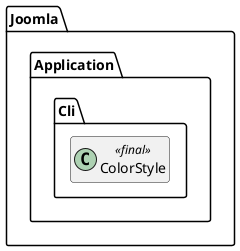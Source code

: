 @startuml
set namespaceSeparator \\
hide members
hide << alias >> circle

class Joomla\\Application\\Cli\\ColorStyle << final >>
@enduml
